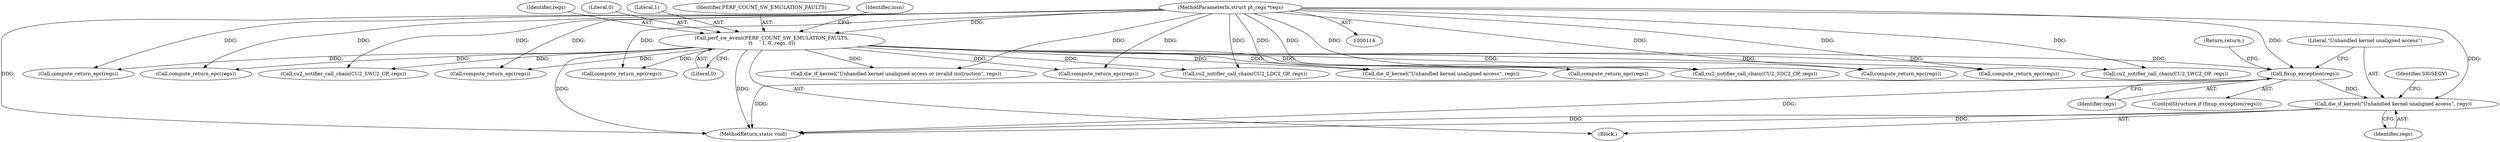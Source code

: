 digraph "0_linux_a8b0ca17b80e92faab46ee7179ba9e99ccb61233_12@pointer" {
"1000394" [label="(Call,die_if_kernel(\"Unhandled kernel unaligned access\", regs))"];
"1000391" [label="(Call,fixup_exception(regs))"];
"1000122" [label="(Call,perf_sw_event(PERF_COUNT_SW_EMULATION_FAULTS,\n\t\t      1, 0, regs, 0))"];
"1000115" [label="(MethodParameterIn,struct pt_regs *regs)"];
"1000391" [label="(Call,fixup_exception(regs))"];
"1000167" [label="(Call,compute_return_epc(regs))"];
"1000127" [label="(Literal,0)"];
"1000402" [label="(Call,die_if_kernel(\"Unhandled kernel unaligned access\", regs))"];
"1000123" [label="(Identifier,PERF_COUNT_SW_EMULATION_FAULTS)"];
"1000396" [label="(Identifier,regs)"];
"1000355" [label="(Call,compute_return_epc(regs))"];
"1000130" [label="(Identifier,insn)"];
"1000126" [label="(Identifier,regs)"];
"1000192" [label="(Call,compute_return_epc(regs))"];
"1000375" [label="(Call,cu2_notifier_call_chain(CU2_SWC2_OP, regs))"];
"1000416" [label="(MethodReturn,static void)"];
"1000395" [label="(Literal,\"Unhandled kernel unaligned access\")"];
"1000305" [label="(Call,compute_return_epc(regs))"];
"1000125" [label="(Literal,0)"];
"1000410" [label="(Call,die_if_kernel(\"Unhandled kernel unaligned access or invalid instruction\", regs))"];
"1000242" [label="(Call,compute_return_epc(regs))"];
"1000392" [label="(Identifier,regs)"];
"1000398" [label="(Identifier,SIGSEGV)"];
"1000390" [label="(ControlStructure,if (fixup_exception(regs)))"];
"1000124" [label="(Literal,1)"];
"1000370" [label="(Call,cu2_notifier_call_chain(CU2_LDC2_OP, regs))"];
"1000217" [label="(Call,compute_return_epc(regs))"];
"1000115" [label="(MethodParameterIn,struct pt_regs *regs)"];
"1000380" [label="(Call,cu2_notifier_call_chain(CU2_SDC2_OP, regs))"];
"1000394" [label="(Call,die_if_kernel(\"Unhandled kernel unaligned access\", regs))"];
"1000122" [label="(Call,perf_sw_event(PERF_COUNT_SW_EMULATION_FAULTS,\n\t\t      1, 0, regs, 0))"];
"1000393" [label="(Return,return;)"];
"1000268" [label="(Call,compute_return_epc(regs))"];
"1000330" [label="(Call,compute_return_epc(regs))"];
"1000118" [label="(Block,)"];
"1000365" [label="(Call,cu2_notifier_call_chain(CU2_LWC2_OP, regs))"];
"1000394" -> "1000118"  [label="AST: "];
"1000394" -> "1000396"  [label="CFG: "];
"1000395" -> "1000394"  [label="AST: "];
"1000396" -> "1000394"  [label="AST: "];
"1000398" -> "1000394"  [label="CFG: "];
"1000394" -> "1000416"  [label="DDG: "];
"1000394" -> "1000416"  [label="DDG: "];
"1000391" -> "1000394"  [label="DDG: "];
"1000115" -> "1000394"  [label="DDG: "];
"1000391" -> "1000390"  [label="AST: "];
"1000391" -> "1000392"  [label="CFG: "];
"1000392" -> "1000391"  [label="AST: "];
"1000393" -> "1000391"  [label="CFG: "];
"1000395" -> "1000391"  [label="CFG: "];
"1000391" -> "1000416"  [label="DDG: "];
"1000391" -> "1000416"  [label="DDG: "];
"1000122" -> "1000391"  [label="DDG: "];
"1000115" -> "1000391"  [label="DDG: "];
"1000122" -> "1000118"  [label="AST: "];
"1000122" -> "1000127"  [label="CFG: "];
"1000123" -> "1000122"  [label="AST: "];
"1000124" -> "1000122"  [label="AST: "];
"1000125" -> "1000122"  [label="AST: "];
"1000126" -> "1000122"  [label="AST: "];
"1000127" -> "1000122"  [label="AST: "];
"1000130" -> "1000122"  [label="CFG: "];
"1000122" -> "1000416"  [label="DDG: "];
"1000122" -> "1000416"  [label="DDG: "];
"1000115" -> "1000122"  [label="DDG: "];
"1000122" -> "1000167"  [label="DDG: "];
"1000122" -> "1000192"  [label="DDG: "];
"1000122" -> "1000217"  [label="DDG: "];
"1000122" -> "1000242"  [label="DDG: "];
"1000122" -> "1000268"  [label="DDG: "];
"1000122" -> "1000305"  [label="DDG: "];
"1000122" -> "1000330"  [label="DDG: "];
"1000122" -> "1000355"  [label="DDG: "];
"1000122" -> "1000365"  [label="DDG: "];
"1000122" -> "1000370"  [label="DDG: "];
"1000122" -> "1000375"  [label="DDG: "];
"1000122" -> "1000380"  [label="DDG: "];
"1000122" -> "1000402"  [label="DDG: "];
"1000122" -> "1000410"  [label="DDG: "];
"1000115" -> "1000114"  [label="AST: "];
"1000115" -> "1000416"  [label="DDG: "];
"1000115" -> "1000167"  [label="DDG: "];
"1000115" -> "1000192"  [label="DDG: "];
"1000115" -> "1000217"  [label="DDG: "];
"1000115" -> "1000242"  [label="DDG: "];
"1000115" -> "1000268"  [label="DDG: "];
"1000115" -> "1000305"  [label="DDG: "];
"1000115" -> "1000330"  [label="DDG: "];
"1000115" -> "1000355"  [label="DDG: "];
"1000115" -> "1000365"  [label="DDG: "];
"1000115" -> "1000370"  [label="DDG: "];
"1000115" -> "1000375"  [label="DDG: "];
"1000115" -> "1000380"  [label="DDG: "];
"1000115" -> "1000402"  [label="DDG: "];
"1000115" -> "1000410"  [label="DDG: "];
}
